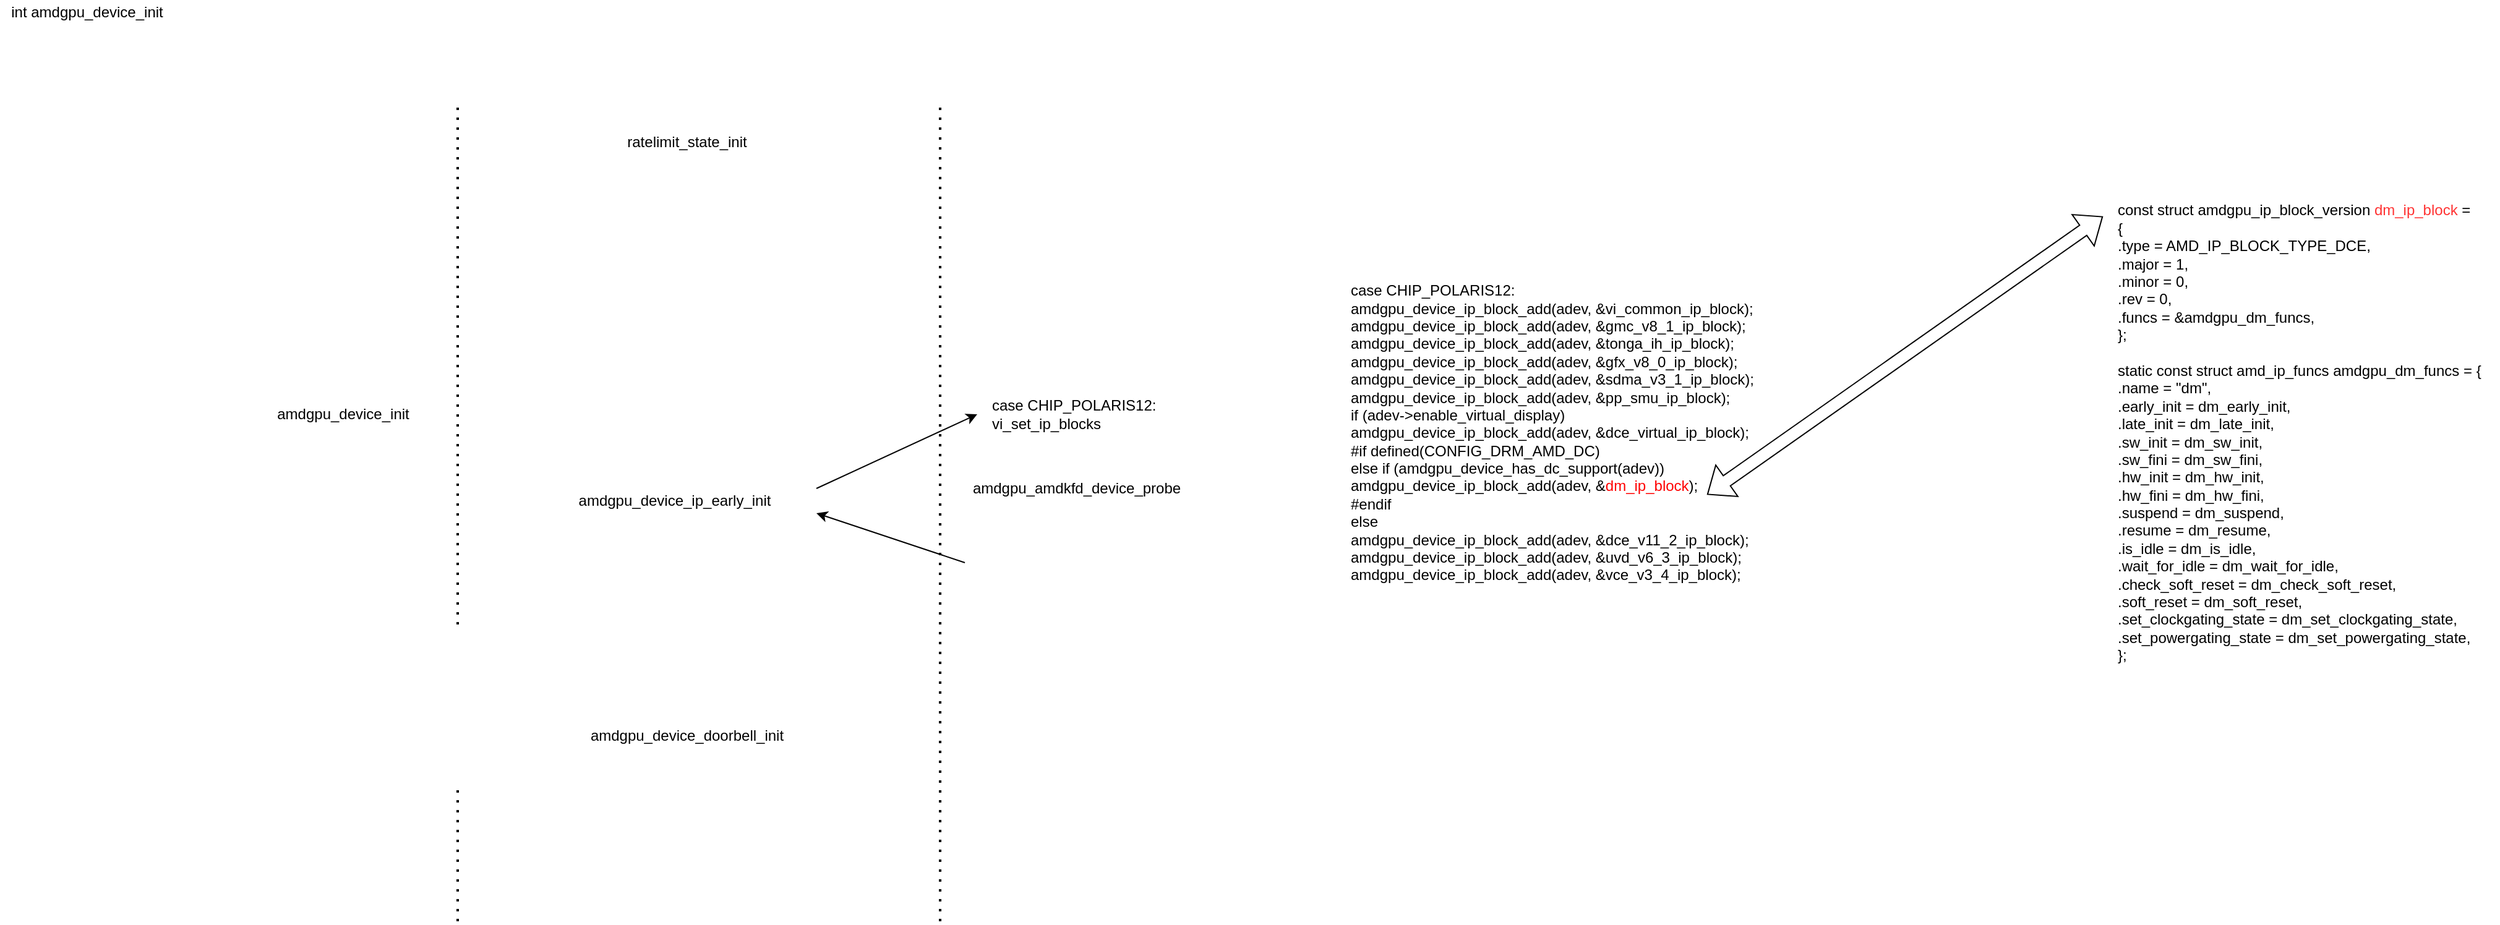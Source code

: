 <mxfile version="17.4.6" type="github">
  <diagram id="hGFMNqmb2zfe9tHskcBW" name="Page-1">
    <mxGraphModel dx="2249" dy="755" grid="1" gridSize="10" guides="1" tooltips="1" connect="1" arrows="1" fold="1" page="1" pageScale="1" pageWidth="827" pageHeight="1169" math="0" shadow="0">
      <root>
        <mxCell id="0" />
        <mxCell id="1" parent="0" />
        <mxCell id="GLmPlQLurBmdkAW1gnxs-1" value="int amdgpu_device_init" style="text;html=1;align=center;verticalAlign=middle;resizable=0;points=[];autosize=1;strokeColor=none;fillColor=none;" vertex="1" parent="1">
          <mxGeometry x="-690" y="115" width="140" height="20" as="geometry" />
        </mxCell>
        <mxCell id="GLmPlQLurBmdkAW1gnxs-2" value="amdgpu_device_init" style="text;html=1;align=center;verticalAlign=middle;resizable=0;points=[];autosize=1;strokeColor=none;fillColor=none;" vertex="1" parent="1">
          <mxGeometry x="-473" y="440" width="120" height="20" as="geometry" />
        </mxCell>
        <mxCell id="GLmPlQLurBmdkAW1gnxs-3" value="amdgpu_device_ip_early_init" style="text;html=1;align=center;verticalAlign=middle;resizable=0;points=[];autosize=1;strokeColor=none;fillColor=none;" vertex="1" parent="1">
          <mxGeometry x="-230" y="510" width="170" height="20" as="geometry" />
        </mxCell>
        <mxCell id="GLmPlQLurBmdkAW1gnxs-4" value="ratelimit_state_init" style="text;html=1;align=center;verticalAlign=middle;resizable=0;points=[];autosize=1;strokeColor=none;fillColor=none;" vertex="1" parent="1">
          <mxGeometry x="-190" y="220" width="110" height="20" as="geometry" />
        </mxCell>
        <mxCell id="GLmPlQLurBmdkAW1gnxs-5" value="amdgpu_device_doorbell_init" style="text;html=1;align=center;verticalAlign=middle;resizable=0;points=[];autosize=1;strokeColor=none;fillColor=none;" vertex="1" parent="1">
          <mxGeometry x="-220" y="700" width="170" height="20" as="geometry" />
        </mxCell>
        <mxCell id="GLmPlQLurBmdkAW1gnxs-7" value="case CHIP_POLARIS12:&lt;br&gt;vi_set_ip_blocks" style="text;html=1;align=left;verticalAlign=middle;resizable=0;points=[];autosize=1;strokeColor=none;fillColor=none;" vertex="1" parent="1">
          <mxGeometry x="110" y="435" width="150" height="30" as="geometry" />
        </mxCell>
        <mxCell id="GLmPlQLurBmdkAW1gnxs-8" value="&lt;div&gt;case CHIP_POLARIS12:&lt;br&gt;&lt;/div&gt;&lt;div&gt;&lt;span&gt;		&lt;/span&gt;amdgpu_device_ip_block_add(adev, &amp;amp;vi_common_ip_block);&lt;/div&gt;&lt;div&gt;&lt;span&gt;		&lt;/span&gt;amdgpu_device_ip_block_add(adev, &amp;amp;gmc_v8_1_ip_block);&lt;/div&gt;&lt;div&gt;&lt;span&gt;		&lt;/span&gt;amdgpu_device_ip_block_add(adev, &amp;amp;tonga_ih_ip_block);&lt;/div&gt;&lt;div&gt;&lt;span&gt;		&lt;/span&gt;amdgpu_device_ip_block_add(adev, &amp;amp;gfx_v8_0_ip_block);&lt;/div&gt;&lt;div&gt;&lt;span&gt;		&lt;/span&gt;amdgpu_device_ip_block_add(adev, &amp;amp;sdma_v3_1_ip_block);&lt;/div&gt;&lt;div&gt;&lt;span&gt;		&lt;/span&gt;amdgpu_device_ip_block_add(adev, &amp;amp;pp_smu_ip_block);&lt;/div&gt;&lt;div&gt;&lt;span&gt;		&lt;/span&gt;if (adev-&amp;gt;enable_virtual_display)&lt;/div&gt;&lt;div&gt;&lt;span&gt;			&lt;/span&gt;amdgpu_device_ip_block_add(adev, &amp;amp;dce_virtual_ip_block);&lt;/div&gt;&lt;div&gt;#if defined(CONFIG_DRM_AMD_DC)&lt;/div&gt;&lt;div&gt;&lt;span&gt;		&lt;/span&gt;else if (amdgpu_device_has_dc_support(adev))&lt;/div&gt;&lt;div&gt;&lt;span&gt;			&lt;/span&gt;amdgpu_device_ip_block_add(adev, &amp;amp;&lt;font color=&quot;#ff0000&quot;&gt;dm_ip_block&lt;/font&gt;);&lt;/div&gt;&lt;div&gt;#endif&lt;/div&gt;&lt;div&gt;&lt;span&gt;		&lt;/span&gt;else&lt;/div&gt;&lt;div&gt;&lt;span&gt;			&lt;/span&gt;amdgpu_device_ip_block_add(adev, &amp;amp;dce_v11_2_ip_block);&lt;/div&gt;&lt;div&gt;&lt;span&gt;		&lt;/span&gt;amdgpu_device_ip_block_add(adev, &amp;amp;uvd_v6_3_ip_block);&lt;/div&gt;&lt;div&gt;&lt;span&gt;		&lt;/span&gt;amdgpu_device_ip_block_add(adev, &amp;amp;vce_v3_4_ip_block);&lt;/div&gt;" style="text;html=1;align=left;verticalAlign=middle;resizable=0;points=[];autosize=1;strokeColor=none;fillColor=none;" vertex="1" parent="1">
          <mxGeometry x="400" y="345" width="340" height="240" as="geometry" />
        </mxCell>
        <mxCell id="GLmPlQLurBmdkAW1gnxs-9" value="&lt;div&gt;&lt;div&gt;const struct amdgpu_ip_block_version &lt;font color=&quot;#ff3333&quot;&gt;dm_ip_block&lt;/font&gt; =&lt;/div&gt;&lt;div&gt;{&lt;/div&gt;&lt;div&gt;&lt;span&gt;	&lt;/span&gt;.type = AMD_IP_BLOCK_TYPE_DCE,&lt;/div&gt;&lt;div&gt;&lt;span&gt;	&lt;/span&gt;.major = 1,&lt;/div&gt;&lt;div&gt;&lt;span&gt;	&lt;/span&gt;.minor = 0,&lt;/div&gt;&lt;div&gt;&lt;span&gt;	&lt;/span&gt;.rev = 0,&lt;/div&gt;&lt;div&gt;&lt;span&gt;	&lt;/span&gt;.funcs = &amp;amp;amdgpu_dm_funcs,&lt;/div&gt;&lt;div&gt;};&lt;/div&gt;&lt;/div&gt;&lt;div&gt;&lt;br&gt;&lt;/div&gt;&lt;div&gt;static const struct amd_ip_funcs amdgpu_dm_funcs = {&lt;/div&gt;&lt;div&gt;&lt;span&gt;	&lt;/span&gt;.name = &quot;dm&quot;,&lt;/div&gt;&lt;div&gt;&lt;span&gt;	&lt;/span&gt;.early_init = dm_early_init,&lt;/div&gt;&lt;div&gt;&lt;span&gt;	&lt;/span&gt;.late_init = dm_late_init,&lt;/div&gt;&lt;div&gt;&lt;span&gt;	&lt;/span&gt;.sw_init = dm_sw_init,&lt;/div&gt;&lt;div&gt;&lt;span&gt;	&lt;/span&gt;.sw_fini = dm_sw_fini,&lt;/div&gt;&lt;div&gt;&lt;span&gt;	&lt;/span&gt;.hw_init = dm_hw_init,&lt;/div&gt;&lt;div&gt;&lt;span&gt;	&lt;/span&gt;.hw_fini = dm_hw_fini,&lt;/div&gt;&lt;div&gt;&lt;span&gt;	&lt;/span&gt;.suspend = dm_suspend,&lt;/div&gt;&lt;div&gt;&lt;span&gt;	&lt;/span&gt;.resume = dm_resume,&lt;/div&gt;&lt;div&gt;&lt;span&gt;	&lt;/span&gt;.is_idle = dm_is_idle,&lt;/div&gt;&lt;div&gt;&lt;span&gt;	&lt;/span&gt;.wait_for_idle = dm_wait_for_idle,&lt;/div&gt;&lt;div&gt;&lt;span&gt;	&lt;/span&gt;.check_soft_reset = dm_check_soft_reset,&lt;/div&gt;&lt;div&gt;&lt;span&gt;	&lt;/span&gt;.soft_reset = dm_soft_reset,&lt;/div&gt;&lt;div&gt;&lt;span&gt;	&lt;/span&gt;.set_clockgating_state = dm_set_clockgating_state,&lt;/div&gt;&lt;div&gt;&lt;span&gt;	&lt;/span&gt;.set_powergating_state = dm_set_powergating_state,&lt;/div&gt;&lt;div&gt;};&lt;/div&gt;" style="text;html=1;align=left;verticalAlign=middle;resizable=0;points=[];autosize=1;strokeColor=none;fillColor=none;" vertex="1" parent="1">
          <mxGeometry x="1020" y="280" width="310" height="370" as="geometry" />
        </mxCell>
        <mxCell id="GLmPlQLurBmdkAW1gnxs-11" value="" style="endArrow=none;dashed=1;html=1;dashPattern=1 3;strokeWidth=2;rounded=0;fontColor=#FF3333;" edge="1" parent="1">
          <mxGeometry width="50" height="50" relative="1" as="geometry">
            <mxPoint x="-320" y="860" as="sourcePoint" />
            <mxPoint x="-320" y="200" as="targetPoint" />
          </mxGeometry>
        </mxCell>
        <mxCell id="GLmPlQLurBmdkAW1gnxs-12" value="" style="endArrow=none;dashed=1;html=1;dashPattern=1 3;strokeWidth=2;rounded=0;fontColor=#FF3333;" edge="1" parent="1">
          <mxGeometry width="50" height="50" relative="1" as="geometry">
            <mxPoint x="70" y="860" as="sourcePoint" />
            <mxPoint x="70" y="200" as="targetPoint" />
          </mxGeometry>
        </mxCell>
        <mxCell id="GLmPlQLurBmdkAW1gnxs-13" value="" style="shape=flexArrow;endArrow=classic;startArrow=classic;html=1;rounded=0;fontColor=#FF3333;" edge="1" parent="1">
          <mxGeometry width="100" height="100" relative="1" as="geometry">
            <mxPoint x="690" y="515" as="sourcePoint" />
            <mxPoint x="1010" y="290" as="targetPoint" />
          </mxGeometry>
        </mxCell>
        <mxCell id="GLmPlQLurBmdkAW1gnxs-14" value="" style="endArrow=classic;html=1;rounded=0;fontColor=#FF3333;" edge="1" parent="1">
          <mxGeometry width="50" height="50" relative="1" as="geometry">
            <mxPoint x="-30" y="510" as="sourcePoint" />
            <mxPoint x="100" y="450" as="targetPoint" />
          </mxGeometry>
        </mxCell>
        <mxCell id="GLmPlQLurBmdkAW1gnxs-15" value="" style="endArrow=classic;html=1;rounded=0;fontColor=#FF3333;" edge="1" parent="1">
          <mxGeometry width="50" height="50" relative="1" as="geometry">
            <mxPoint x="90" y="570" as="sourcePoint" />
            <mxPoint x="-30" y="530" as="targetPoint" />
          </mxGeometry>
        </mxCell>
        <mxCell id="GLmPlQLurBmdkAW1gnxs-16" value="amdgpu_amdkfd_device_probe" style="text;html=1;align=center;verticalAlign=middle;resizable=0;points=[];autosize=1;strokeColor=none;fillColor=none;fontColor=#000000;" vertex="1" parent="1">
          <mxGeometry x="90" y="500" width="180" height="20" as="geometry" />
        </mxCell>
      </root>
    </mxGraphModel>
  </diagram>
</mxfile>
